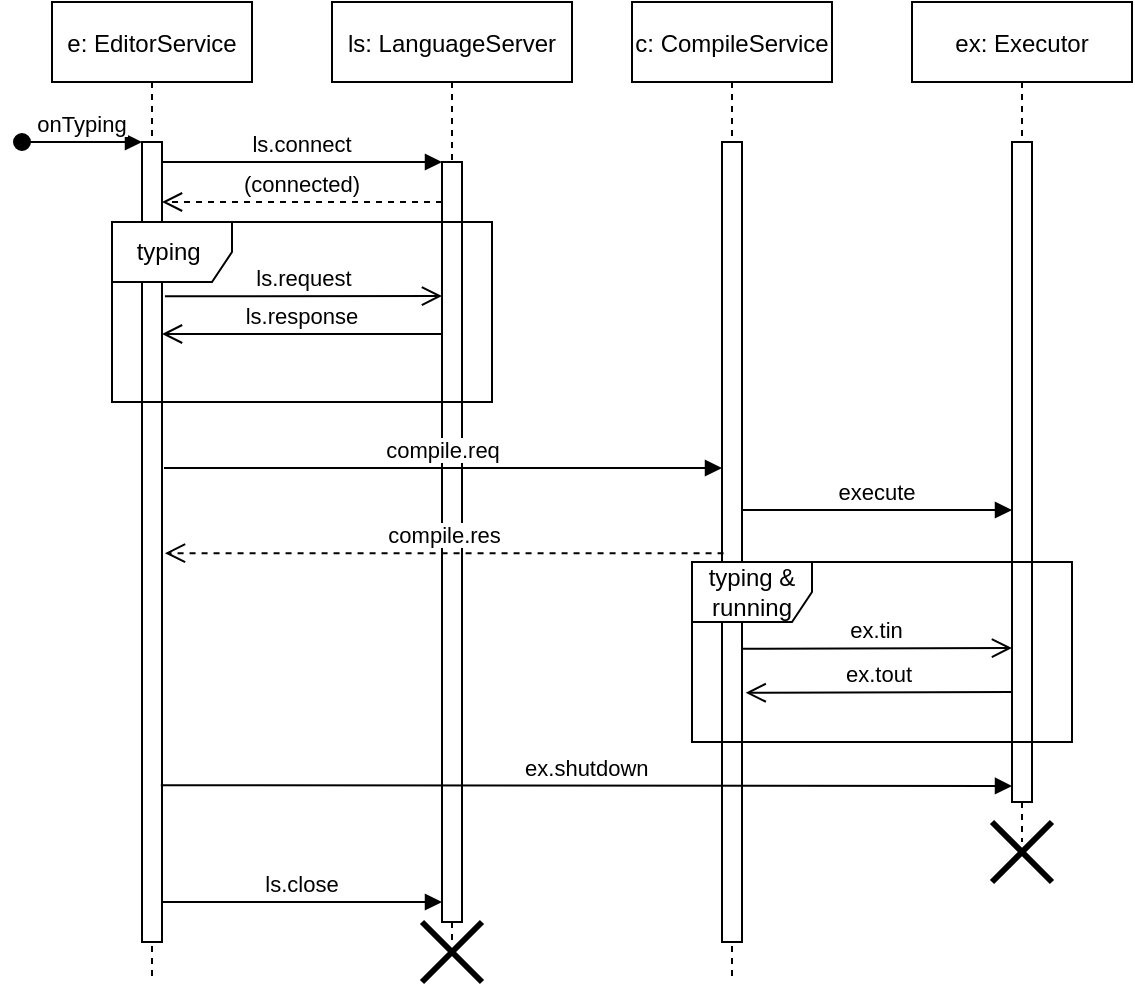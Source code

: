 <mxfile version="15.7.3" type="github">
  <diagram id="kgpKYQtTHZ0yAKxKKP6v" name="Page-1">
    <mxGraphModel dx="598" dy="376" grid="1" gridSize="10" guides="1" tooltips="1" connect="1" arrows="1" fold="1" page="1" pageScale="1" pageWidth="850" pageHeight="1100" math="0" shadow="0">
      <root>
        <mxCell id="0" />
        <mxCell id="1" parent="0" />
        <mxCell id="3nuBFxr9cyL0pnOWT2aG-1" value="e: EditorService" style="shape=umlLifeline;perimeter=lifelinePerimeter;container=1;collapsible=0;recursiveResize=0;rounded=0;shadow=0;strokeWidth=1;" parent="1" vertex="1">
          <mxGeometry x="120" y="80" width="100" height="490" as="geometry" />
        </mxCell>
        <mxCell id="3nuBFxr9cyL0pnOWT2aG-2" value="" style="points=[];perimeter=orthogonalPerimeter;rounded=0;shadow=0;strokeWidth=1;" parent="3nuBFxr9cyL0pnOWT2aG-1" vertex="1">
          <mxGeometry x="45" y="70" width="10" height="400" as="geometry" />
        </mxCell>
        <mxCell id="3nuBFxr9cyL0pnOWT2aG-3" value="onTyping" style="verticalAlign=bottom;startArrow=oval;endArrow=block;startSize=8;shadow=0;strokeWidth=1;" parent="3nuBFxr9cyL0pnOWT2aG-1" target="3nuBFxr9cyL0pnOWT2aG-2" edge="1">
          <mxGeometry relative="1" as="geometry">
            <mxPoint x="-15" y="70" as="sourcePoint" />
          </mxGeometry>
        </mxCell>
        <mxCell id="3nuBFxr9cyL0pnOWT2aG-5" value="ls: LanguageServer" style="shape=umlLifeline;perimeter=lifelinePerimeter;container=1;collapsible=0;recursiveResize=0;rounded=0;shadow=0;strokeWidth=1;" parent="1" vertex="1">
          <mxGeometry x="260" y="80" width="120" height="470" as="geometry" />
        </mxCell>
        <mxCell id="3nuBFxr9cyL0pnOWT2aG-6" value="" style="points=[];perimeter=orthogonalPerimeter;rounded=0;shadow=0;strokeWidth=1;" parent="3nuBFxr9cyL0pnOWT2aG-5" vertex="1">
          <mxGeometry x="55" y="80" width="10" height="380" as="geometry" />
        </mxCell>
        <mxCell id="ZDQ0MHAkUONQDT-dGgTB-1" value="(connected)" style="verticalAlign=bottom;endArrow=open;dashed=1;endSize=8;exitX=0;exitY=0.95;shadow=0;strokeWidth=1;" edge="1" parent="3nuBFxr9cyL0pnOWT2aG-5">
          <mxGeometry relative="1" as="geometry">
            <mxPoint x="-85" y="100.0" as="targetPoint" />
            <mxPoint x="55" y="100.0" as="sourcePoint" />
          </mxGeometry>
        </mxCell>
        <mxCell id="ZDQ0MHAkUONQDT-dGgTB-15" value="ls.close" style="verticalAlign=bottom;endArrow=block;entryX=0;entryY=0;shadow=0;strokeWidth=1;" edge="1" parent="3nuBFxr9cyL0pnOWT2aG-5">
          <mxGeometry relative="1" as="geometry">
            <mxPoint x="-85" y="450.0" as="sourcePoint" />
            <mxPoint x="55" y="450.0" as="targetPoint" />
          </mxGeometry>
        </mxCell>
        <mxCell id="ZDQ0MHAkUONQDT-dGgTB-16" value="" style="shape=umlDestroy;whiteSpace=wrap;html=1;strokeWidth=3;" vertex="1" parent="3nuBFxr9cyL0pnOWT2aG-5">
          <mxGeometry x="45" y="460" width="30" height="30" as="geometry" />
        </mxCell>
        <mxCell id="ZDQ0MHAkUONQDT-dGgTB-20" value="typing&amp;nbsp;" style="shape=umlFrame;whiteSpace=wrap;html=1;" vertex="1" parent="3nuBFxr9cyL0pnOWT2aG-5">
          <mxGeometry x="-110" y="110" width="190" height="90" as="geometry" />
        </mxCell>
        <mxCell id="3nuBFxr9cyL0pnOWT2aG-7" value="ls.response" style="verticalAlign=bottom;endArrow=open;endSize=8;exitX=0;exitY=0.95;shadow=0;strokeWidth=1;" parent="1" edge="1">
          <mxGeometry relative="1" as="geometry">
            <mxPoint x="175" y="246.0" as="targetPoint" />
            <mxPoint x="315" y="246.0" as="sourcePoint" />
          </mxGeometry>
        </mxCell>
        <mxCell id="3nuBFxr9cyL0pnOWT2aG-8" value="ls.connect" style="verticalAlign=bottom;endArrow=block;entryX=0;entryY=0;shadow=0;strokeWidth=1;" parent="1" source="3nuBFxr9cyL0pnOWT2aG-2" target="3nuBFxr9cyL0pnOWT2aG-6" edge="1">
          <mxGeometry relative="1" as="geometry">
            <mxPoint x="275" y="160" as="sourcePoint" />
          </mxGeometry>
        </mxCell>
        <mxCell id="3nuBFxr9cyL0pnOWT2aG-10" value="ls.request" style="verticalAlign=bottom;endArrow=open;endSize=8;shadow=0;strokeWidth=1;exitX=1.148;exitY=0.469;exitDx=0;exitDy=0;exitPerimeter=0;" parent="1" edge="1">
          <mxGeometry relative="1" as="geometry">
            <mxPoint x="315" y="227.0" as="targetPoint" />
            <mxPoint x="176.48" y="227.11" as="sourcePoint" />
          </mxGeometry>
        </mxCell>
        <mxCell id="ZDQ0MHAkUONQDT-dGgTB-4" value="c: CompileService" style="shape=umlLifeline;perimeter=lifelinePerimeter;container=1;collapsible=0;recursiveResize=0;rounded=0;shadow=0;strokeWidth=1;" vertex="1" parent="1">
          <mxGeometry x="410" y="80" width="100" height="490" as="geometry" />
        </mxCell>
        <mxCell id="ZDQ0MHAkUONQDT-dGgTB-5" value="" style="points=[];perimeter=orthogonalPerimeter;rounded=0;shadow=0;strokeWidth=1;" vertex="1" parent="ZDQ0MHAkUONQDT-dGgTB-4">
          <mxGeometry x="45" y="70" width="10" height="400" as="geometry" />
        </mxCell>
        <mxCell id="ZDQ0MHAkUONQDT-dGgTB-6" value="compile.req" style="verticalAlign=bottom;startArrow=none;endArrow=block;startSize=8;shadow=0;strokeWidth=1;startFill=0;" edge="1" parent="ZDQ0MHAkUONQDT-dGgTB-4">
          <mxGeometry relative="1" as="geometry">
            <mxPoint x="-234" y="233" as="sourcePoint" />
            <mxPoint x="45" y="233" as="targetPoint" />
          </mxGeometry>
        </mxCell>
        <mxCell id="ZDQ0MHAkUONQDT-dGgTB-7" value="ex: Executor" style="shape=umlLifeline;perimeter=lifelinePerimeter;container=1;collapsible=0;recursiveResize=0;rounded=0;shadow=0;strokeWidth=1;" vertex="1" parent="1">
          <mxGeometry x="550" y="80" width="110" height="420" as="geometry" />
        </mxCell>
        <mxCell id="ZDQ0MHAkUONQDT-dGgTB-8" value="" style="points=[];perimeter=orthogonalPerimeter;rounded=0;shadow=0;strokeWidth=1;" vertex="1" parent="ZDQ0MHAkUONQDT-dGgTB-7">
          <mxGeometry x="50" y="70" width="10" height="330" as="geometry" />
        </mxCell>
        <mxCell id="ZDQ0MHAkUONQDT-dGgTB-17" value="" style="shape=umlDestroy;whiteSpace=wrap;html=1;strokeWidth=3;" vertex="1" parent="ZDQ0MHAkUONQDT-dGgTB-7">
          <mxGeometry x="40" y="410" width="30" height="30" as="geometry" />
        </mxCell>
        <mxCell id="ZDQ0MHAkUONQDT-dGgTB-19" value="typing &amp;amp; running" style="shape=umlFrame;whiteSpace=wrap;html=1;" vertex="1" parent="ZDQ0MHAkUONQDT-dGgTB-7">
          <mxGeometry x="-110" y="280" width="190" height="90" as="geometry" />
        </mxCell>
        <mxCell id="ZDQ0MHAkUONQDT-dGgTB-10" value="execute" style="verticalAlign=bottom;endArrow=block;shadow=0;strokeWidth=1;" edge="1" parent="1">
          <mxGeometry relative="1" as="geometry">
            <mxPoint x="465" y="334.0" as="sourcePoint" />
            <mxPoint x="600" y="334" as="targetPoint" />
          </mxGeometry>
        </mxCell>
        <mxCell id="ZDQ0MHAkUONQDT-dGgTB-11" value="compile.res" style="verticalAlign=bottom;endArrow=open;dashed=1;endSize=8;shadow=0;strokeWidth=1;entryX=1.148;entryY=0.404;entryDx=0;entryDy=0;entryPerimeter=0;exitX=0.079;exitY=0.404;exitDx=0;exitDy=0;exitPerimeter=0;" edge="1" parent="1">
          <mxGeometry relative="1" as="geometry">
            <mxPoint x="176.48" y="355.6" as="targetPoint" />
            <mxPoint x="455.79" y="355.6" as="sourcePoint" />
          </mxGeometry>
        </mxCell>
        <mxCell id="ZDQ0MHAkUONQDT-dGgTB-12" value="ex.tout" style="verticalAlign=bottom;endArrow=open;endSize=8;exitX=0;exitY=0.95;shadow=0;strokeWidth=1;entryX=1.183;entryY=0.726;entryDx=0;entryDy=0;entryPerimeter=0;" edge="1" parent="1">
          <mxGeometry relative="1" as="geometry">
            <mxPoint x="466.83" y="425.4" as="targetPoint" />
            <mxPoint x="600" y="425.0" as="sourcePoint" />
          </mxGeometry>
        </mxCell>
        <mxCell id="ZDQ0MHAkUONQDT-dGgTB-13" value="ex.tin" style="verticalAlign=bottom;endArrow=open;endSize=8;shadow=0;strokeWidth=1;exitX=0.976;exitY=0.671;exitDx=0;exitDy=0;exitPerimeter=0;" edge="1" parent="1">
          <mxGeometry relative="1" as="geometry">
            <mxPoint x="600" y="403" as="targetPoint" />
            <mxPoint x="464.76" y="403.4" as="sourcePoint" />
          </mxGeometry>
        </mxCell>
        <mxCell id="ZDQ0MHAkUONQDT-dGgTB-14" value="ex.shutdown" style="verticalAlign=bottom;startArrow=none;endArrow=block;startSize=8;shadow=0;strokeWidth=1;startFill=0;exitX=0.941;exitY=0.804;exitDx=0;exitDy=0;exitPerimeter=0;" edge="1" parent="1" source="3nuBFxr9cyL0pnOWT2aG-2">
          <mxGeometry relative="1" as="geometry">
            <mxPoint x="180" y="470" as="sourcePoint" />
            <mxPoint x="600" y="472" as="targetPoint" />
          </mxGeometry>
        </mxCell>
      </root>
    </mxGraphModel>
  </diagram>
</mxfile>
